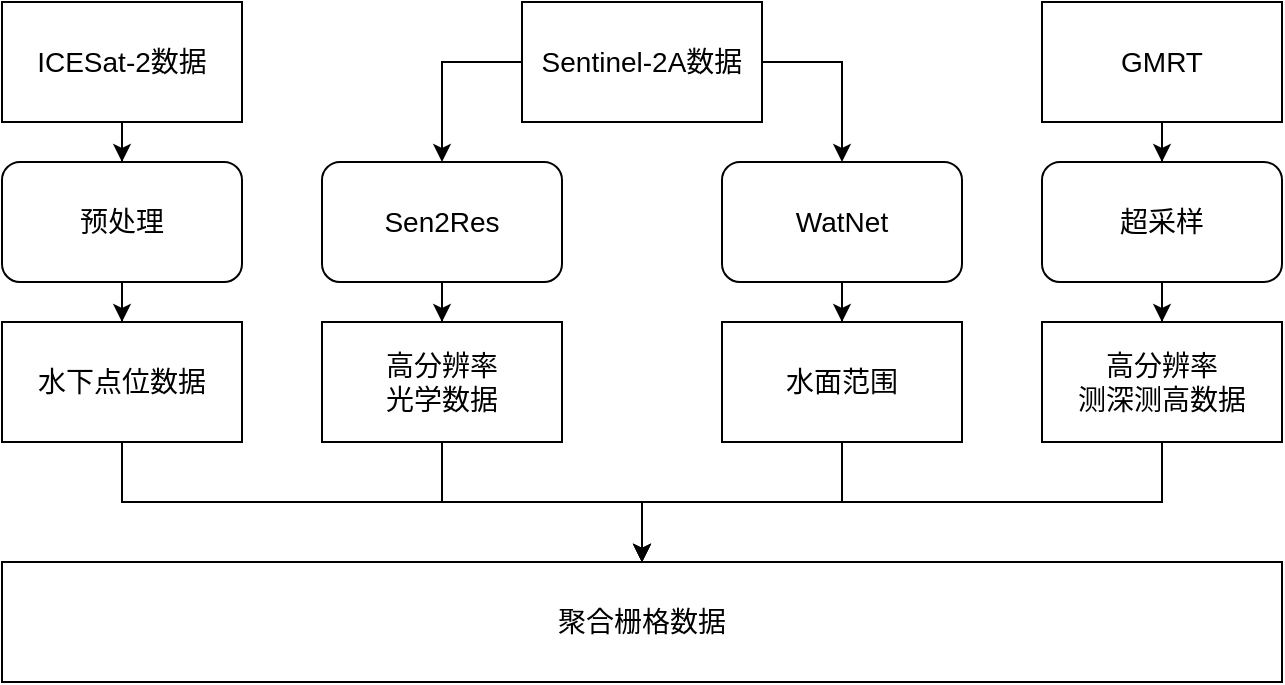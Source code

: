 <mxfile version="22.0.3" type="device">
  <diagram name="第 1 页" id="LTez8YIXl_ilB9B8Rpev">
    <mxGraphModel dx="1100" dy="751" grid="1" gridSize="10" guides="1" tooltips="1" connect="1" arrows="1" fold="1" page="1" pageScale="1" pageWidth="827" pageHeight="1169" math="0" shadow="0">
      <root>
        <mxCell id="0" />
        <mxCell id="1" parent="0" />
        <mxCell id="oaayOQ3VAxyKrhPb-wc8-4" style="edgeStyle=orthogonalEdgeStyle;rounded=0;orthogonalLoop=1;jettySize=auto;html=1;entryX=0.5;entryY=0;entryDx=0;entryDy=0;fontSize=14;" parent="1" source="oaayOQ3VAxyKrhPb-wc8-1" target="oaayOQ3VAxyKrhPb-wc8-3" edge="1">
          <mxGeometry relative="1" as="geometry">
            <Array as="points">
              <mxPoint x="460" y="150" />
            </Array>
          </mxGeometry>
        </mxCell>
        <mxCell id="oaayOQ3VAxyKrhPb-wc8-5" style="edgeStyle=orthogonalEdgeStyle;rounded=0;orthogonalLoop=1;jettySize=auto;html=1;entryX=0.5;entryY=0;entryDx=0;entryDy=0;fontSize=14;" parent="1" source="oaayOQ3VAxyKrhPb-wc8-1" target="oaayOQ3VAxyKrhPb-wc8-2" edge="1">
          <mxGeometry relative="1" as="geometry">
            <Array as="points">
              <mxPoint x="260" y="150" />
            </Array>
          </mxGeometry>
        </mxCell>
        <mxCell id="oaayOQ3VAxyKrhPb-wc8-1" value="Sentinel-2A数据" style="rounded=0;whiteSpace=wrap;html=1;fontSize=14;" parent="1" vertex="1">
          <mxGeometry x="300" y="120" width="120" height="60" as="geometry" />
        </mxCell>
        <mxCell id="oaayOQ3VAxyKrhPb-wc8-9" value="" style="edgeStyle=orthogonalEdgeStyle;rounded=0;orthogonalLoop=1;jettySize=auto;html=1;fontSize=14;" parent="1" source="oaayOQ3VAxyKrhPb-wc8-2" target="oaayOQ3VAxyKrhPb-wc8-8" edge="1">
          <mxGeometry relative="1" as="geometry" />
        </mxCell>
        <mxCell id="oaayOQ3VAxyKrhPb-wc8-2" value="Sen2Res" style="rounded=1;whiteSpace=wrap;html=1;fontSize=14;" parent="1" vertex="1">
          <mxGeometry x="200" y="200" width="120" height="60" as="geometry" />
        </mxCell>
        <mxCell id="oaayOQ3VAxyKrhPb-wc8-7" value="" style="edgeStyle=orthogonalEdgeStyle;rounded=0;orthogonalLoop=1;jettySize=auto;html=1;fontSize=14;" parent="1" source="oaayOQ3VAxyKrhPb-wc8-3" target="oaayOQ3VAxyKrhPb-wc8-6" edge="1">
          <mxGeometry relative="1" as="geometry" />
        </mxCell>
        <mxCell id="oaayOQ3VAxyKrhPb-wc8-3" value="WatNet" style="rounded=1;whiteSpace=wrap;html=1;fontSize=14;" parent="1" vertex="1">
          <mxGeometry x="400" y="200" width="120" height="60" as="geometry" />
        </mxCell>
        <mxCell id="oaayOQ3VAxyKrhPb-wc8-35" value="" style="edgeStyle=orthogonalEdgeStyle;rounded=0;orthogonalLoop=1;jettySize=auto;html=1;fontSize=14;" parent="1" source="oaayOQ3VAxyKrhPb-wc8-6" target="oaayOQ3VAxyKrhPb-wc8-32" edge="1">
          <mxGeometry relative="1" as="geometry" />
        </mxCell>
        <mxCell id="oaayOQ3VAxyKrhPb-wc8-6" value="水面范围" style="rounded=0;whiteSpace=wrap;html=1;fontSize=14;" parent="1" vertex="1">
          <mxGeometry x="400" y="280" width="120" height="60" as="geometry" />
        </mxCell>
        <mxCell id="oaayOQ3VAxyKrhPb-wc8-34" value="" style="edgeStyle=orthogonalEdgeStyle;rounded=0;orthogonalLoop=1;jettySize=auto;html=1;fontSize=14;" parent="1" source="oaayOQ3VAxyKrhPb-wc8-8" target="oaayOQ3VAxyKrhPb-wc8-32" edge="1">
          <mxGeometry relative="1" as="geometry" />
        </mxCell>
        <mxCell id="oaayOQ3VAxyKrhPb-wc8-8" value="高分辨率&lt;br style=&quot;font-size: 14px;&quot;&gt;光学数据" style="rounded=0;whiteSpace=wrap;html=1;fontSize=14;" parent="1" vertex="1">
          <mxGeometry x="200" y="280" width="120" height="60" as="geometry" />
        </mxCell>
        <mxCell id="oaayOQ3VAxyKrhPb-wc8-28" style="edgeStyle=orthogonalEdgeStyle;rounded=0;orthogonalLoop=1;jettySize=auto;html=1;entryX=0.5;entryY=0;entryDx=0;entryDy=0;fontSize=14;" parent="1" source="oaayOQ3VAxyKrhPb-wc8-10" target="oaayOQ3VAxyKrhPb-wc8-11" edge="1">
          <mxGeometry relative="1" as="geometry" />
        </mxCell>
        <mxCell id="oaayOQ3VAxyKrhPb-wc8-10" value="GMRT" style="rounded=0;whiteSpace=wrap;html=1;fontSize=14;" parent="1" vertex="1">
          <mxGeometry x="560" y="120" width="120" height="60" as="geometry" />
        </mxCell>
        <mxCell id="oaayOQ3VAxyKrhPb-wc8-29" value="" style="edgeStyle=orthogonalEdgeStyle;rounded=0;orthogonalLoop=1;jettySize=auto;html=1;fontSize=14;" parent="1" source="oaayOQ3VAxyKrhPb-wc8-11" target="oaayOQ3VAxyKrhPb-wc8-12" edge="1">
          <mxGeometry relative="1" as="geometry" />
        </mxCell>
        <mxCell id="oaayOQ3VAxyKrhPb-wc8-11" value="超采样" style="rounded=1;whiteSpace=wrap;html=1;fontSize=14;" parent="1" vertex="1">
          <mxGeometry x="560" y="200" width="120" height="60" as="geometry" />
        </mxCell>
        <mxCell id="oaayOQ3VAxyKrhPb-wc8-36" value="" style="edgeStyle=orthogonalEdgeStyle;rounded=0;orthogonalLoop=1;jettySize=auto;html=1;fontSize=14;" parent="1" source="oaayOQ3VAxyKrhPb-wc8-12" target="oaayOQ3VAxyKrhPb-wc8-32" edge="1">
          <mxGeometry relative="1" as="geometry" />
        </mxCell>
        <mxCell id="oaayOQ3VAxyKrhPb-wc8-12" value="高分辨率&lt;br style=&quot;font-size: 14px;&quot;&gt;测深测高数据" style="rounded=0;whiteSpace=wrap;html=1;fontSize=14;" parent="1" vertex="1">
          <mxGeometry x="560" y="280" width="120" height="60" as="geometry" />
        </mxCell>
        <mxCell id="oaayOQ3VAxyKrhPb-wc8-30" style="edgeStyle=orthogonalEdgeStyle;rounded=0;orthogonalLoop=1;jettySize=auto;html=1;entryX=0.5;entryY=0;entryDx=0;entryDy=0;fontSize=14;" parent="1" source="oaayOQ3VAxyKrhPb-wc8-13" target="oaayOQ3VAxyKrhPb-wc8-14" edge="1">
          <mxGeometry relative="1" as="geometry" />
        </mxCell>
        <mxCell id="oaayOQ3VAxyKrhPb-wc8-13" value="ICESat-2数据" style="rounded=0;whiteSpace=wrap;html=1;fontSize=14;" parent="1" vertex="1">
          <mxGeometry x="40" y="120" width="120" height="60" as="geometry" />
        </mxCell>
        <mxCell id="oaayOQ3VAxyKrhPb-wc8-31" value="" style="edgeStyle=orthogonalEdgeStyle;rounded=0;orthogonalLoop=1;jettySize=auto;html=1;fontSize=14;" parent="1" source="oaayOQ3VAxyKrhPb-wc8-14" target="oaayOQ3VAxyKrhPb-wc8-15" edge="1">
          <mxGeometry relative="1" as="geometry" />
        </mxCell>
        <mxCell id="oaayOQ3VAxyKrhPb-wc8-14" value="预处理" style="rounded=1;whiteSpace=wrap;html=1;fontSize=14;" parent="1" vertex="1">
          <mxGeometry x="40" y="200" width="120" height="60" as="geometry" />
        </mxCell>
        <mxCell id="oaayOQ3VAxyKrhPb-wc8-33" value="" style="edgeStyle=orthogonalEdgeStyle;rounded=0;orthogonalLoop=1;jettySize=auto;html=1;fontSize=14;" parent="1" source="oaayOQ3VAxyKrhPb-wc8-15" target="oaayOQ3VAxyKrhPb-wc8-32" edge="1">
          <mxGeometry relative="1" as="geometry" />
        </mxCell>
        <mxCell id="oaayOQ3VAxyKrhPb-wc8-15" value="水下点位数据" style="rounded=0;whiteSpace=wrap;html=1;fontSize=14;" parent="1" vertex="1">
          <mxGeometry x="40" y="280" width="120" height="60" as="geometry" />
        </mxCell>
        <mxCell id="oaayOQ3VAxyKrhPb-wc8-32" value="聚合栅格数据" style="rounded=0;whiteSpace=wrap;html=1;fontSize=14;" parent="1" vertex="1">
          <mxGeometry x="40" y="400" width="640" height="60" as="geometry" />
        </mxCell>
      </root>
    </mxGraphModel>
  </diagram>
</mxfile>
